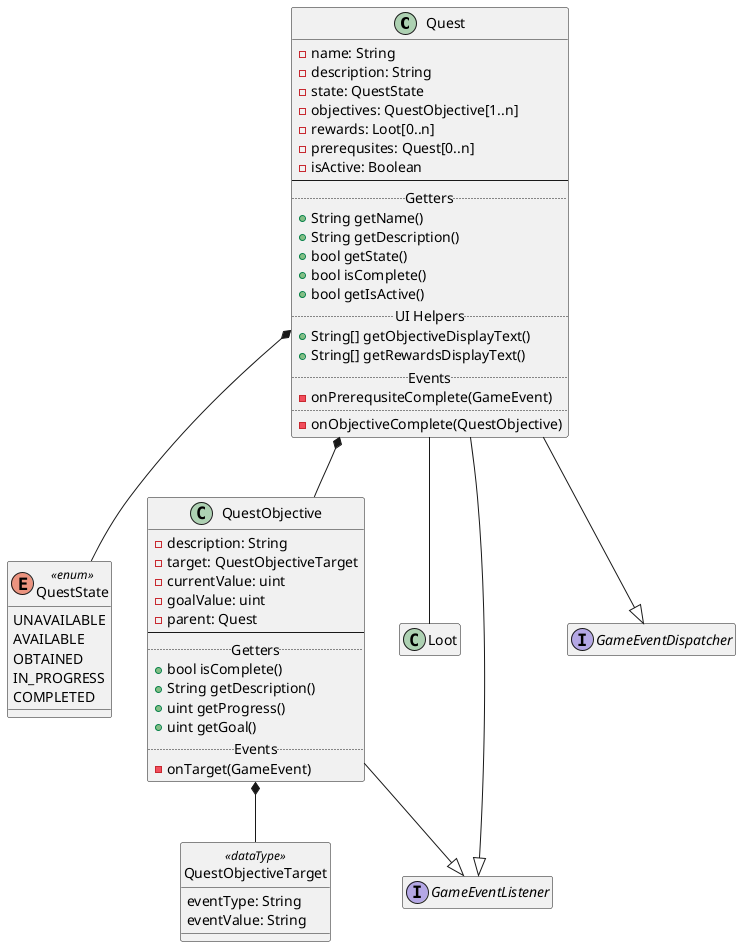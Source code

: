 @startuml
Quest *-- QuestState
Quest *-- QuestObjective
Quest -- Loot
QuestObjective *-- QuestObjectiveTarget
Quest --|> GameEventListener
Quest --|> GameEventDispatcher
QuestObjective --|> GameEventListener

interface GameEventListener
interface GameEventDispatcher

class Quest {
    - name: String
    - description: String
    - state: QuestState
    - objectives: QuestObjective[1..n]
    - rewards: Loot[0..n]
    - prerequsites: Quest[0..n]
    - isActive: Boolean
    --
    .. Getters ..
    + String getName()
    + String getDescription()
    + bool getState()
    + bool isComplete()
    + bool getIsActive()
    .. UI Helpers ..
    + String[] getObjectiveDisplayText()
    + String[] getRewardsDisplayText()
    .. Events ..
    - onPrerequsiteComplete(GameEvent)
    ..
    - onObjectiveComplete(QuestObjective)
}

class QuestObjective {
    - description: String
    - target: QuestObjectiveTarget
    - currentValue: uint
    - goalValue: uint
    - parent: Quest
    --
    .. Getters ..
    + bool isComplete()
    + String getDescription()
    + uint getProgress()
    + uint getGoal()
    .. Events ..
    - onTarget(GameEvent)
}

enum QuestState <<enum>> {
    UNAVAILABLE
    AVAILABLE  
    OBTAINED   
    IN_PROGRESS
    COMPLETED 
}

class QuestObjectiveTarget <<dataType>> {
    eventType: String
    eventValue: String
}

hide QuestObjectiveTarget circle
hide interface methods
hide interface fields
hide Loot methods
hide Loot fields
@enduml